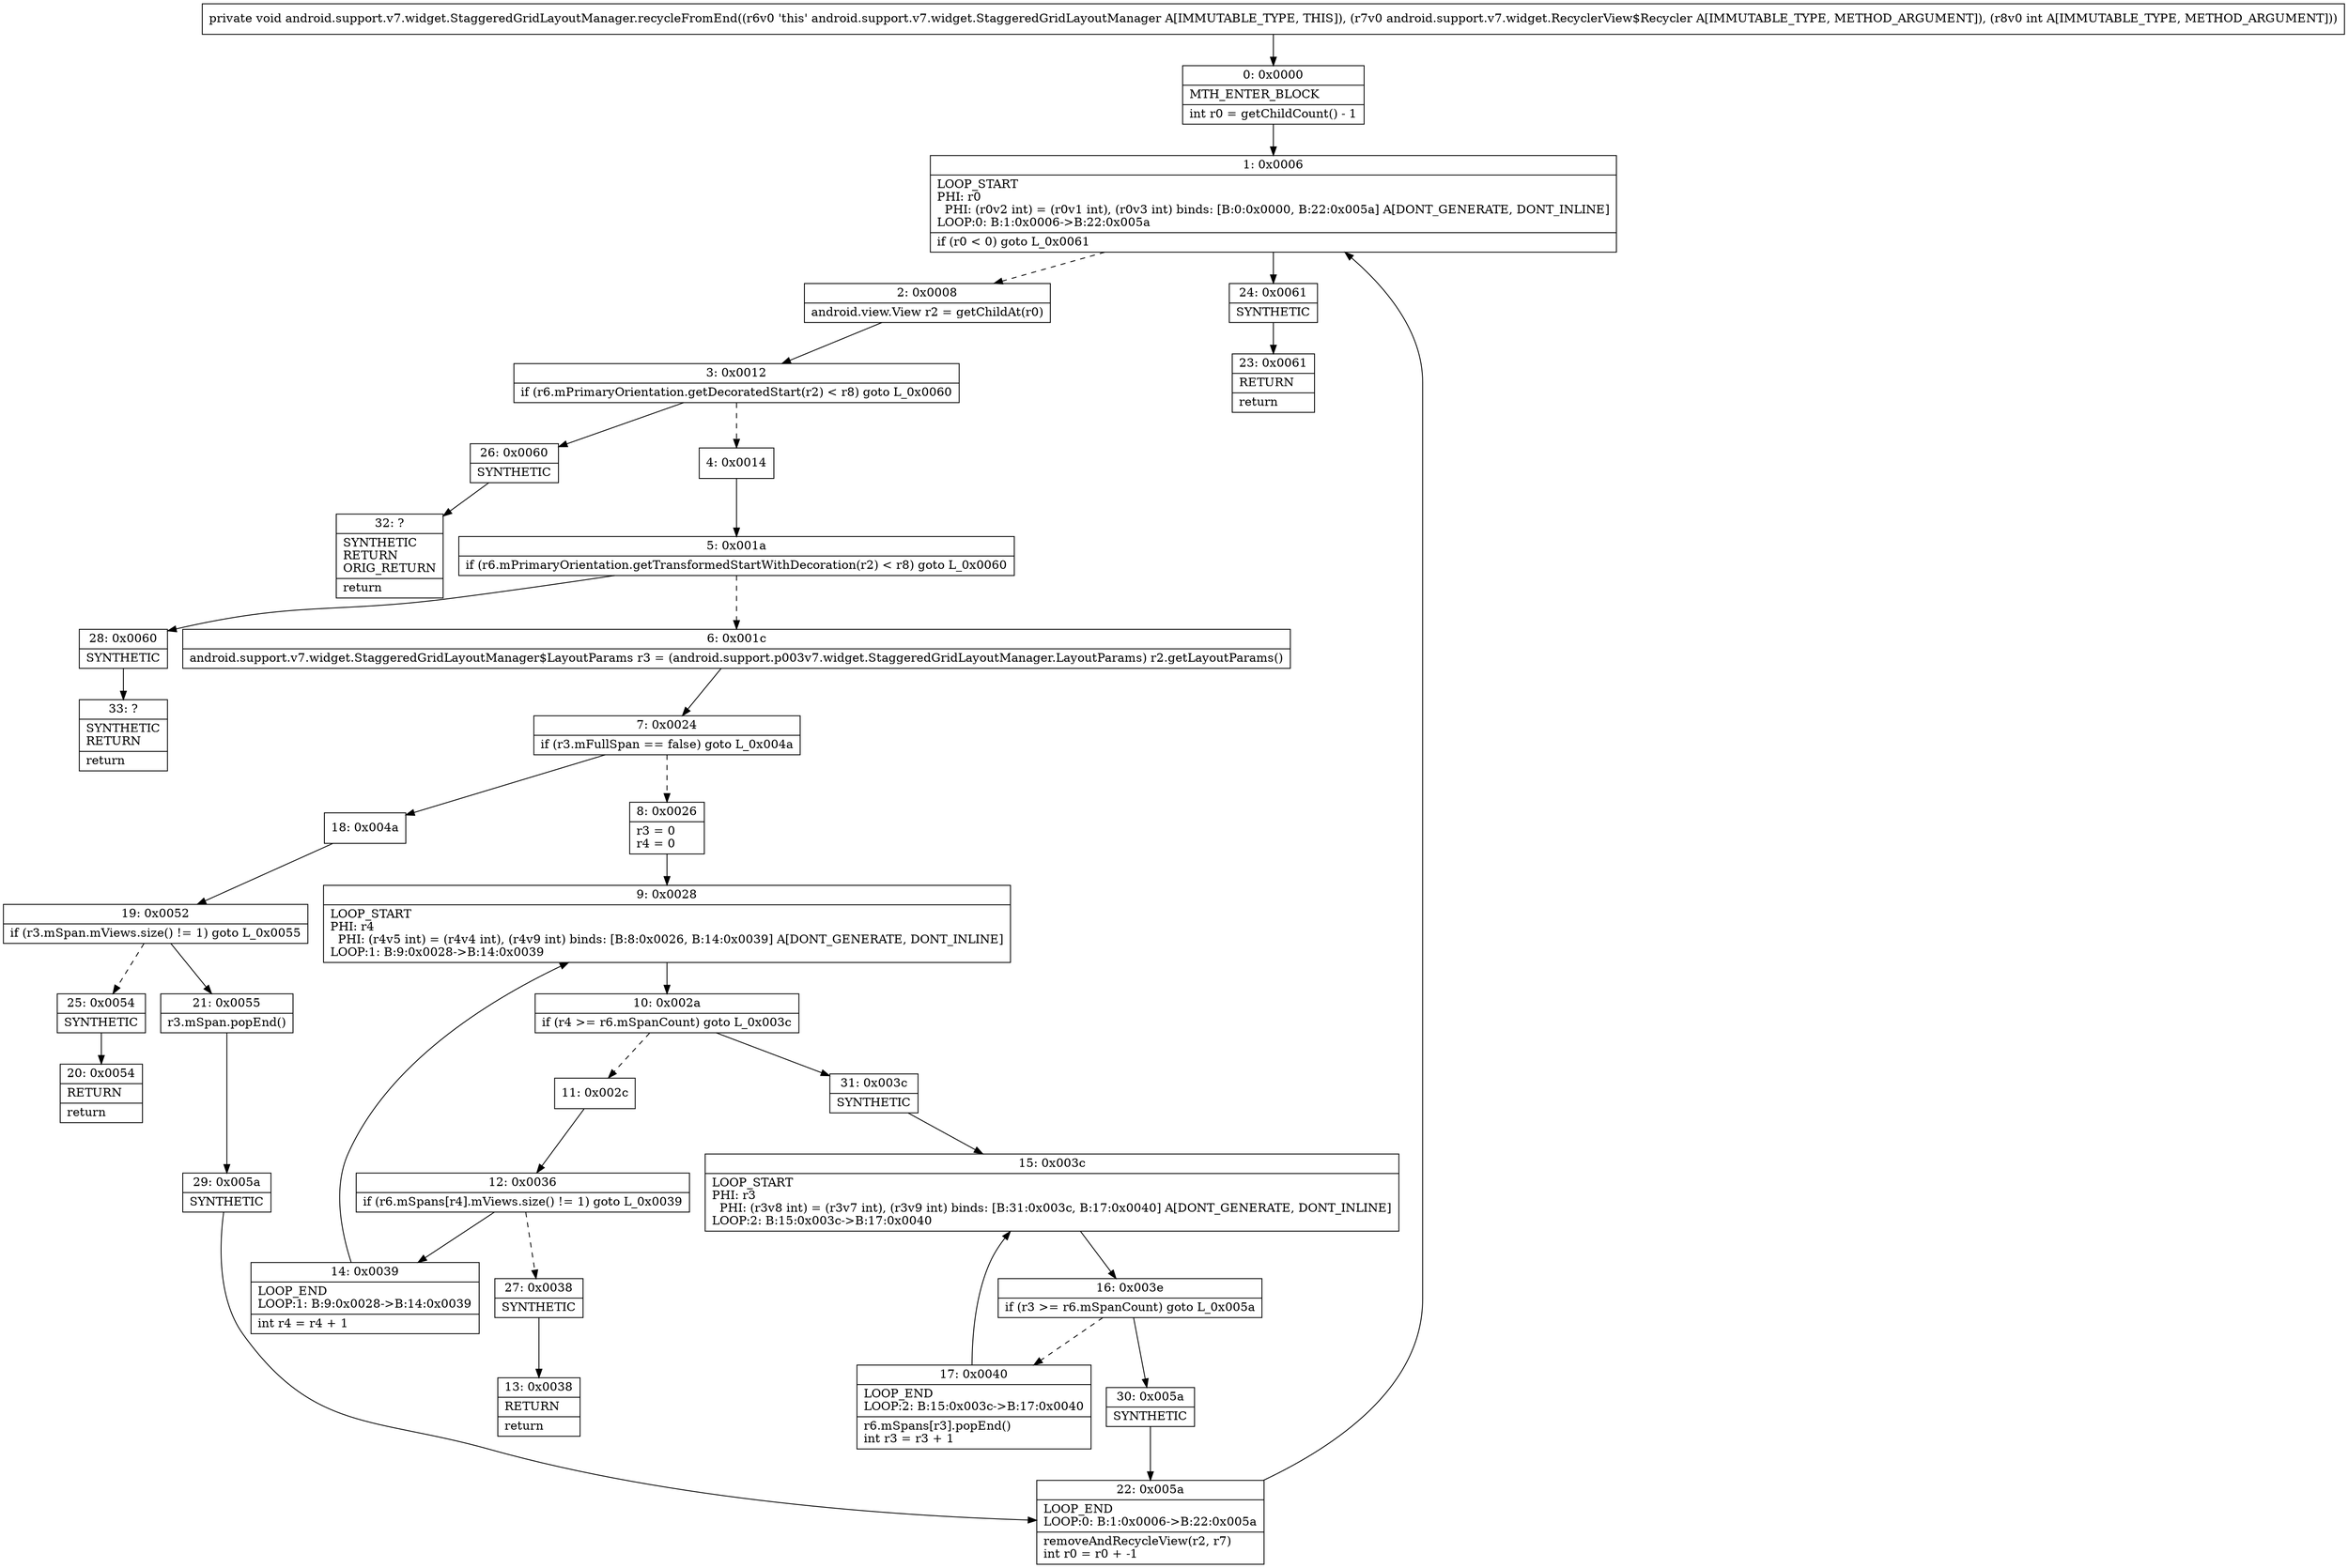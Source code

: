 digraph "CFG forandroid.support.v7.widget.StaggeredGridLayoutManager.recycleFromEnd(Landroid\/support\/v7\/widget\/RecyclerView$Recycler;I)V" {
Node_0 [shape=record,label="{0\:\ 0x0000|MTH_ENTER_BLOCK\l|int r0 = getChildCount() \- 1\l}"];
Node_1 [shape=record,label="{1\:\ 0x0006|LOOP_START\lPHI: r0 \l  PHI: (r0v2 int) = (r0v1 int), (r0v3 int) binds: [B:0:0x0000, B:22:0x005a] A[DONT_GENERATE, DONT_INLINE]\lLOOP:0: B:1:0x0006\-\>B:22:0x005a\l|if (r0 \< 0) goto L_0x0061\l}"];
Node_2 [shape=record,label="{2\:\ 0x0008|android.view.View r2 = getChildAt(r0)\l}"];
Node_3 [shape=record,label="{3\:\ 0x0012|if (r6.mPrimaryOrientation.getDecoratedStart(r2) \< r8) goto L_0x0060\l}"];
Node_4 [shape=record,label="{4\:\ 0x0014}"];
Node_5 [shape=record,label="{5\:\ 0x001a|if (r6.mPrimaryOrientation.getTransformedStartWithDecoration(r2) \< r8) goto L_0x0060\l}"];
Node_6 [shape=record,label="{6\:\ 0x001c|android.support.v7.widget.StaggeredGridLayoutManager$LayoutParams r3 = (android.support.p003v7.widget.StaggeredGridLayoutManager.LayoutParams) r2.getLayoutParams()\l}"];
Node_7 [shape=record,label="{7\:\ 0x0024|if (r3.mFullSpan == false) goto L_0x004a\l}"];
Node_8 [shape=record,label="{8\:\ 0x0026|r3 = 0\lr4 = 0\l}"];
Node_9 [shape=record,label="{9\:\ 0x0028|LOOP_START\lPHI: r4 \l  PHI: (r4v5 int) = (r4v4 int), (r4v9 int) binds: [B:8:0x0026, B:14:0x0039] A[DONT_GENERATE, DONT_INLINE]\lLOOP:1: B:9:0x0028\-\>B:14:0x0039\l}"];
Node_10 [shape=record,label="{10\:\ 0x002a|if (r4 \>= r6.mSpanCount) goto L_0x003c\l}"];
Node_11 [shape=record,label="{11\:\ 0x002c}"];
Node_12 [shape=record,label="{12\:\ 0x0036|if (r6.mSpans[r4].mViews.size() != 1) goto L_0x0039\l}"];
Node_13 [shape=record,label="{13\:\ 0x0038|RETURN\l|return\l}"];
Node_14 [shape=record,label="{14\:\ 0x0039|LOOP_END\lLOOP:1: B:9:0x0028\-\>B:14:0x0039\l|int r4 = r4 + 1\l}"];
Node_15 [shape=record,label="{15\:\ 0x003c|LOOP_START\lPHI: r3 \l  PHI: (r3v8 int) = (r3v7 int), (r3v9 int) binds: [B:31:0x003c, B:17:0x0040] A[DONT_GENERATE, DONT_INLINE]\lLOOP:2: B:15:0x003c\-\>B:17:0x0040\l}"];
Node_16 [shape=record,label="{16\:\ 0x003e|if (r3 \>= r6.mSpanCount) goto L_0x005a\l}"];
Node_17 [shape=record,label="{17\:\ 0x0040|LOOP_END\lLOOP:2: B:15:0x003c\-\>B:17:0x0040\l|r6.mSpans[r3].popEnd()\lint r3 = r3 + 1\l}"];
Node_18 [shape=record,label="{18\:\ 0x004a}"];
Node_19 [shape=record,label="{19\:\ 0x0052|if (r3.mSpan.mViews.size() != 1) goto L_0x0055\l}"];
Node_20 [shape=record,label="{20\:\ 0x0054|RETURN\l|return\l}"];
Node_21 [shape=record,label="{21\:\ 0x0055|r3.mSpan.popEnd()\l}"];
Node_22 [shape=record,label="{22\:\ 0x005a|LOOP_END\lLOOP:0: B:1:0x0006\-\>B:22:0x005a\l|removeAndRecycleView(r2, r7)\lint r0 = r0 + \-1\l}"];
Node_23 [shape=record,label="{23\:\ 0x0061|RETURN\l|return\l}"];
Node_24 [shape=record,label="{24\:\ 0x0061|SYNTHETIC\l}"];
Node_25 [shape=record,label="{25\:\ 0x0054|SYNTHETIC\l}"];
Node_26 [shape=record,label="{26\:\ 0x0060|SYNTHETIC\l}"];
Node_27 [shape=record,label="{27\:\ 0x0038|SYNTHETIC\l}"];
Node_28 [shape=record,label="{28\:\ 0x0060|SYNTHETIC\l}"];
Node_29 [shape=record,label="{29\:\ 0x005a|SYNTHETIC\l}"];
Node_30 [shape=record,label="{30\:\ 0x005a|SYNTHETIC\l}"];
Node_31 [shape=record,label="{31\:\ 0x003c|SYNTHETIC\l}"];
Node_32 [shape=record,label="{32\:\ ?|SYNTHETIC\lRETURN\lORIG_RETURN\l|return\l}"];
Node_33 [shape=record,label="{33\:\ ?|SYNTHETIC\lRETURN\l|return\l}"];
MethodNode[shape=record,label="{private void android.support.v7.widget.StaggeredGridLayoutManager.recycleFromEnd((r6v0 'this' android.support.v7.widget.StaggeredGridLayoutManager A[IMMUTABLE_TYPE, THIS]), (r7v0 android.support.v7.widget.RecyclerView$Recycler A[IMMUTABLE_TYPE, METHOD_ARGUMENT]), (r8v0 int A[IMMUTABLE_TYPE, METHOD_ARGUMENT])) }"];
MethodNode -> Node_0;
Node_0 -> Node_1;
Node_1 -> Node_2[style=dashed];
Node_1 -> Node_24;
Node_2 -> Node_3;
Node_3 -> Node_4[style=dashed];
Node_3 -> Node_26;
Node_4 -> Node_5;
Node_5 -> Node_6[style=dashed];
Node_5 -> Node_28;
Node_6 -> Node_7;
Node_7 -> Node_8[style=dashed];
Node_7 -> Node_18;
Node_8 -> Node_9;
Node_9 -> Node_10;
Node_10 -> Node_11[style=dashed];
Node_10 -> Node_31;
Node_11 -> Node_12;
Node_12 -> Node_14;
Node_12 -> Node_27[style=dashed];
Node_14 -> Node_9;
Node_15 -> Node_16;
Node_16 -> Node_17[style=dashed];
Node_16 -> Node_30;
Node_17 -> Node_15;
Node_18 -> Node_19;
Node_19 -> Node_21;
Node_19 -> Node_25[style=dashed];
Node_21 -> Node_29;
Node_22 -> Node_1;
Node_24 -> Node_23;
Node_25 -> Node_20;
Node_26 -> Node_32;
Node_27 -> Node_13;
Node_28 -> Node_33;
Node_29 -> Node_22;
Node_30 -> Node_22;
Node_31 -> Node_15;
}

